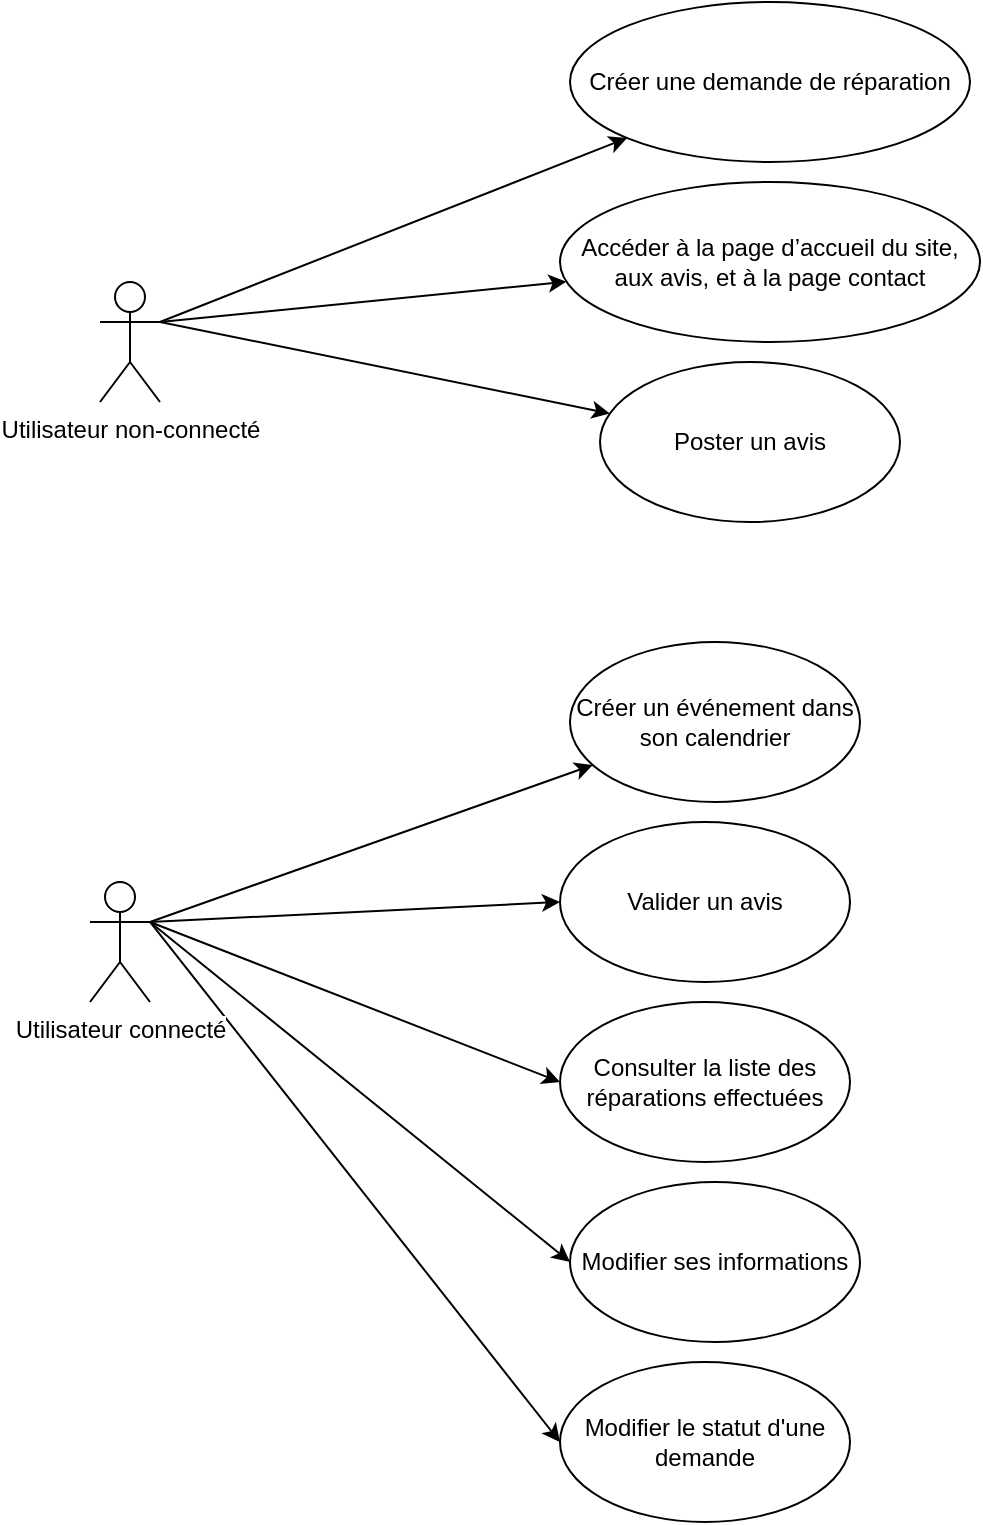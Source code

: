 <mxfile version="10.6.7" type="device"><diagram id="8E_nh-2_A5rw6JzZJt2c" name="Page-1"><mxGraphModel dx="1394" dy="796" grid="1" gridSize="10" guides="1" tooltips="1" connect="1" arrows="1" fold="1" page="1" pageScale="1" pageWidth="827" pageHeight="1169" math="0" shadow="0"><root><mxCell id="0"/><mxCell id="1" parent="0"/><mxCell id="jdvY_xuWl4miLt9QUg9g-27" style="edgeStyle=none;rounded=0;orthogonalLoop=1;jettySize=auto;html=1;exitX=1;exitY=0.333;exitDx=0;exitDy=0;exitPerimeter=0;" edge="1" parent="1" source="jdvY_xuWl4miLt9QUg9g-1" target="jdvY_xuWl4miLt9QUg9g-19"><mxGeometry relative="1" as="geometry"/></mxCell><mxCell id="jdvY_xuWl4miLt9QUg9g-28" style="edgeStyle=none;rounded=0;orthogonalLoop=1;jettySize=auto;html=1;exitX=1;exitY=0.333;exitDx=0;exitDy=0;exitPerimeter=0;entryX=0;entryY=0.5;entryDx=0;entryDy=0;" edge="1" parent="1" source="jdvY_xuWl4miLt9QUg9g-1" target="jdvY_xuWl4miLt9QUg9g-22"><mxGeometry relative="1" as="geometry"/></mxCell><mxCell id="jdvY_xuWl4miLt9QUg9g-29" style="edgeStyle=none;rounded=0;orthogonalLoop=1;jettySize=auto;html=1;exitX=1;exitY=0.333;exitDx=0;exitDy=0;exitPerimeter=0;entryX=0;entryY=0.5;entryDx=0;entryDy=0;" edge="1" parent="1" source="jdvY_xuWl4miLt9QUg9g-1" target="jdvY_xuWl4miLt9QUg9g-23"><mxGeometry relative="1" as="geometry"/></mxCell><mxCell id="jdvY_xuWl4miLt9QUg9g-30" style="edgeStyle=none;rounded=0;orthogonalLoop=1;jettySize=auto;html=1;exitX=1;exitY=0.333;exitDx=0;exitDy=0;exitPerimeter=0;entryX=0;entryY=0.5;entryDx=0;entryDy=0;" edge="1" parent="1" source="jdvY_xuWl4miLt9QUg9g-1" target="jdvY_xuWl4miLt9QUg9g-24"><mxGeometry relative="1" as="geometry"/></mxCell><mxCell id="jdvY_xuWl4miLt9QUg9g-31" style="edgeStyle=none;rounded=0;orthogonalLoop=1;jettySize=auto;html=1;exitX=1;exitY=0.333;exitDx=0;exitDy=0;exitPerimeter=0;entryX=0;entryY=0.5;entryDx=0;entryDy=0;" edge="1" parent="1" source="jdvY_xuWl4miLt9QUg9g-1" target="jdvY_xuWl4miLt9QUg9g-26"><mxGeometry relative="1" as="geometry"/></mxCell><mxCell id="jdvY_xuWl4miLt9QUg9g-1" value="Utilisateur connecté" style="shape=umlActor;verticalLabelPosition=bottom;labelBackgroundColor=#ffffff;verticalAlign=top;html=1;outlineConnect=0;" vertex="1" parent="1"><mxGeometry x="145" y="450" width="30" height="60" as="geometry"/></mxCell><mxCell id="jdvY_xuWl4miLt9QUg9g-6" value="Créer une demande de réparation" style="ellipse;whiteSpace=wrap;html=1;" vertex="1" parent="1"><mxGeometry x="385" y="10" width="200" height="80" as="geometry"/></mxCell><mxCell id="jdvY_xuWl4miLt9QUg9g-14" style="rounded=0;orthogonalLoop=1;jettySize=auto;html=1;exitX=1;exitY=0.333;exitDx=0;exitDy=0;exitPerimeter=0;" edge="1" parent="1" source="jdvY_xuWl4miLt9QUg9g-11" target="jdvY_xuWl4miLt9QUg9g-6"><mxGeometry relative="1" as="geometry"/></mxCell><mxCell id="jdvY_xuWl4miLt9QUg9g-16" style="rounded=0;orthogonalLoop=1;jettySize=auto;html=1;exitX=1;exitY=0.333;exitDx=0;exitDy=0;exitPerimeter=0;" edge="1" parent="1" source="jdvY_xuWl4miLt9QUg9g-11" target="jdvY_xuWl4miLt9QUg9g-15"><mxGeometry relative="1" as="geometry"/></mxCell><mxCell id="jdvY_xuWl4miLt9QUg9g-21" style="edgeStyle=none;rounded=0;orthogonalLoop=1;jettySize=auto;html=1;exitX=1;exitY=0.333;exitDx=0;exitDy=0;exitPerimeter=0;" edge="1" parent="1" source="jdvY_xuWl4miLt9QUg9g-11" target="jdvY_xuWl4miLt9QUg9g-20"><mxGeometry relative="1" as="geometry"/></mxCell><mxCell id="jdvY_xuWl4miLt9QUg9g-11" value="Utilisateur non-connecté" style="shape=umlActor;verticalLabelPosition=bottom;labelBackgroundColor=#ffffff;verticalAlign=top;html=1;outlineConnect=0;" vertex="1" parent="1"><mxGeometry x="150" y="150" width="30" height="60" as="geometry"/></mxCell><mxCell id="jdvY_xuWl4miLt9QUg9g-15" value="Poster un avis" style="ellipse;whiteSpace=wrap;html=1;" vertex="1" parent="1"><mxGeometry x="400" y="190" width="150" height="80" as="geometry"/></mxCell><mxCell id="jdvY_xuWl4miLt9QUg9g-19" value="Créer un événement dans son calendrier" style="ellipse;whiteSpace=wrap;html=1;" vertex="1" parent="1"><mxGeometry x="385" y="330" width="145" height="80" as="geometry"/></mxCell><mxCell id="jdvY_xuWl4miLt9QUg9g-20" value="Accéder à la page d’accueil du site, aux avis, et à la page contact" style="ellipse;whiteSpace=wrap;html=1;" vertex="1" parent="1"><mxGeometry x="380" y="100" width="210" height="80" as="geometry"/></mxCell><mxCell id="jdvY_xuWl4miLt9QUg9g-22" value="Valider un avis" style="ellipse;whiteSpace=wrap;html=1;" vertex="1" parent="1"><mxGeometry x="380" y="420" width="145" height="80" as="geometry"/></mxCell><mxCell id="jdvY_xuWl4miLt9QUg9g-23" value="Consulter la liste des réparations effectuées" style="ellipse;whiteSpace=wrap;html=1;" vertex="1" parent="1"><mxGeometry x="380" y="510" width="145" height="80" as="geometry"/></mxCell><mxCell id="jdvY_xuWl4miLt9QUg9g-24" value="Modifier ses informations" style="ellipse;whiteSpace=wrap;html=1;" vertex="1" parent="1"><mxGeometry x="385" y="600" width="145" height="80" as="geometry"/></mxCell><mxCell id="jdvY_xuWl4miLt9QUg9g-26" value="Modifier le statut d'une demande" style="ellipse;whiteSpace=wrap;html=1;" vertex="1" parent="1"><mxGeometry x="380" y="690" width="145" height="80" as="geometry"/></mxCell></root></mxGraphModel></diagram></mxfile>